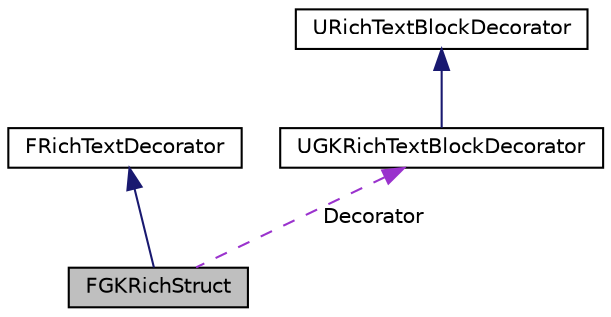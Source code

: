 digraph "FGKRichStruct"
{
 // LATEX_PDF_SIZE
  edge [fontname="Helvetica",fontsize="10",labelfontname="Helvetica",labelfontsize="10"];
  node [fontname="Helvetica",fontsize="10",shape=record];
  Node1 [label="FGKRichStruct",height=0.2,width=0.4,color="black", fillcolor="grey75", style="filled", fontcolor="black",tooltip=" "];
  Node2 -> Node1 [dir="back",color="midnightblue",fontsize="10",style="solid",fontname="Helvetica"];
  Node2 [label="FRichTextDecorator",height=0.2,width=0.4,color="black", fillcolor="white", style="filled",tooltip=" "];
  Node3 -> Node1 [dir="back",color="darkorchid3",fontsize="10",style="dashed",label=" Decorator" ,fontname="Helvetica"];
  Node3 [label="UGKRichTextBlockDecorator",height=0.2,width=0.4,color="black", fillcolor="white", style="filled",URL="$classUGKRichTextBlockDecorator.html",tooltip=" "];
  Node4 -> Node3 [dir="back",color="midnightblue",fontsize="10",style="solid",fontname="Helvetica"];
  Node4 [label="URichTextBlockDecorator",height=0.2,width=0.4,color="black", fillcolor="white", style="filled",tooltip=" "];
}
